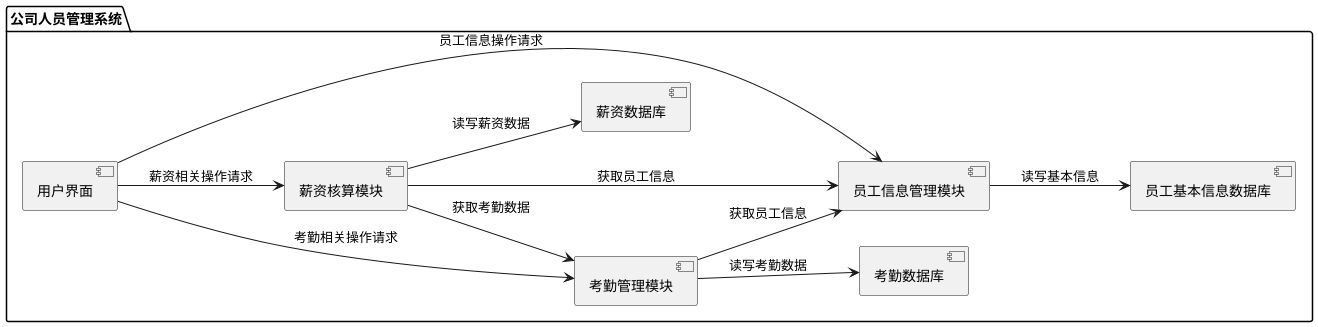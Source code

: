 @startuml
left to right direction
package "公司人员管理系统" {
    component "员工基本信息数据库" as DB1
    component "考勤数据库" as DB2
    component "薪资数据库" as DB3
    component "用户界面" as UI
    component "员工信息管理模块" as BL1
    component "考勤管理模块" as BL2
    component "薪资核算模块" as BL3
}

UI --> BL1 : 员工信息操作请求
UI --> BL2 : 考勤相关操作请求
UI --> BL3 : 薪资相关操作请求

BL1 --> DB1 : 读写基本信息
BL2 --> DB2 : 读写考勤数据
BL2 --> BL1 : 获取员工信息
BL3 --> DB3 : 读写薪资数据
BL3 --> BL1 : 获取员工信息
BL3 --> BL2 : 获取考勤数据

@enduml